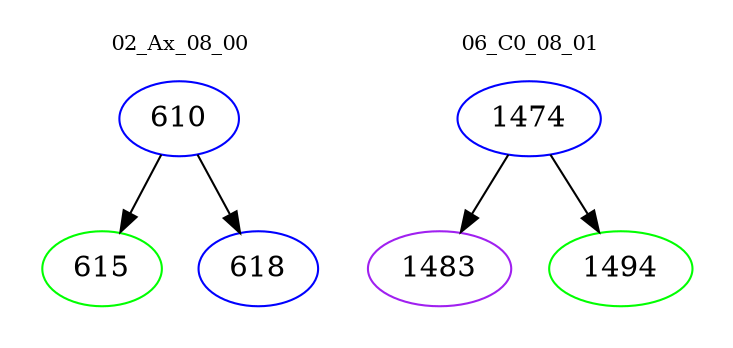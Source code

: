 digraph{
subgraph cluster_0 {
color = white
label = "02_Ax_08_00";
fontsize=10;
T0_610 [label="610", color="blue"]
T0_610 -> T0_615 [color="black"]
T0_615 [label="615", color="green"]
T0_610 -> T0_618 [color="black"]
T0_618 [label="618", color="blue"]
}
subgraph cluster_1 {
color = white
label = "06_C0_08_01";
fontsize=10;
T1_1474 [label="1474", color="blue"]
T1_1474 -> T1_1483 [color="black"]
T1_1483 [label="1483", color="purple"]
T1_1474 -> T1_1494 [color="black"]
T1_1494 [label="1494", color="green"]
}
}
